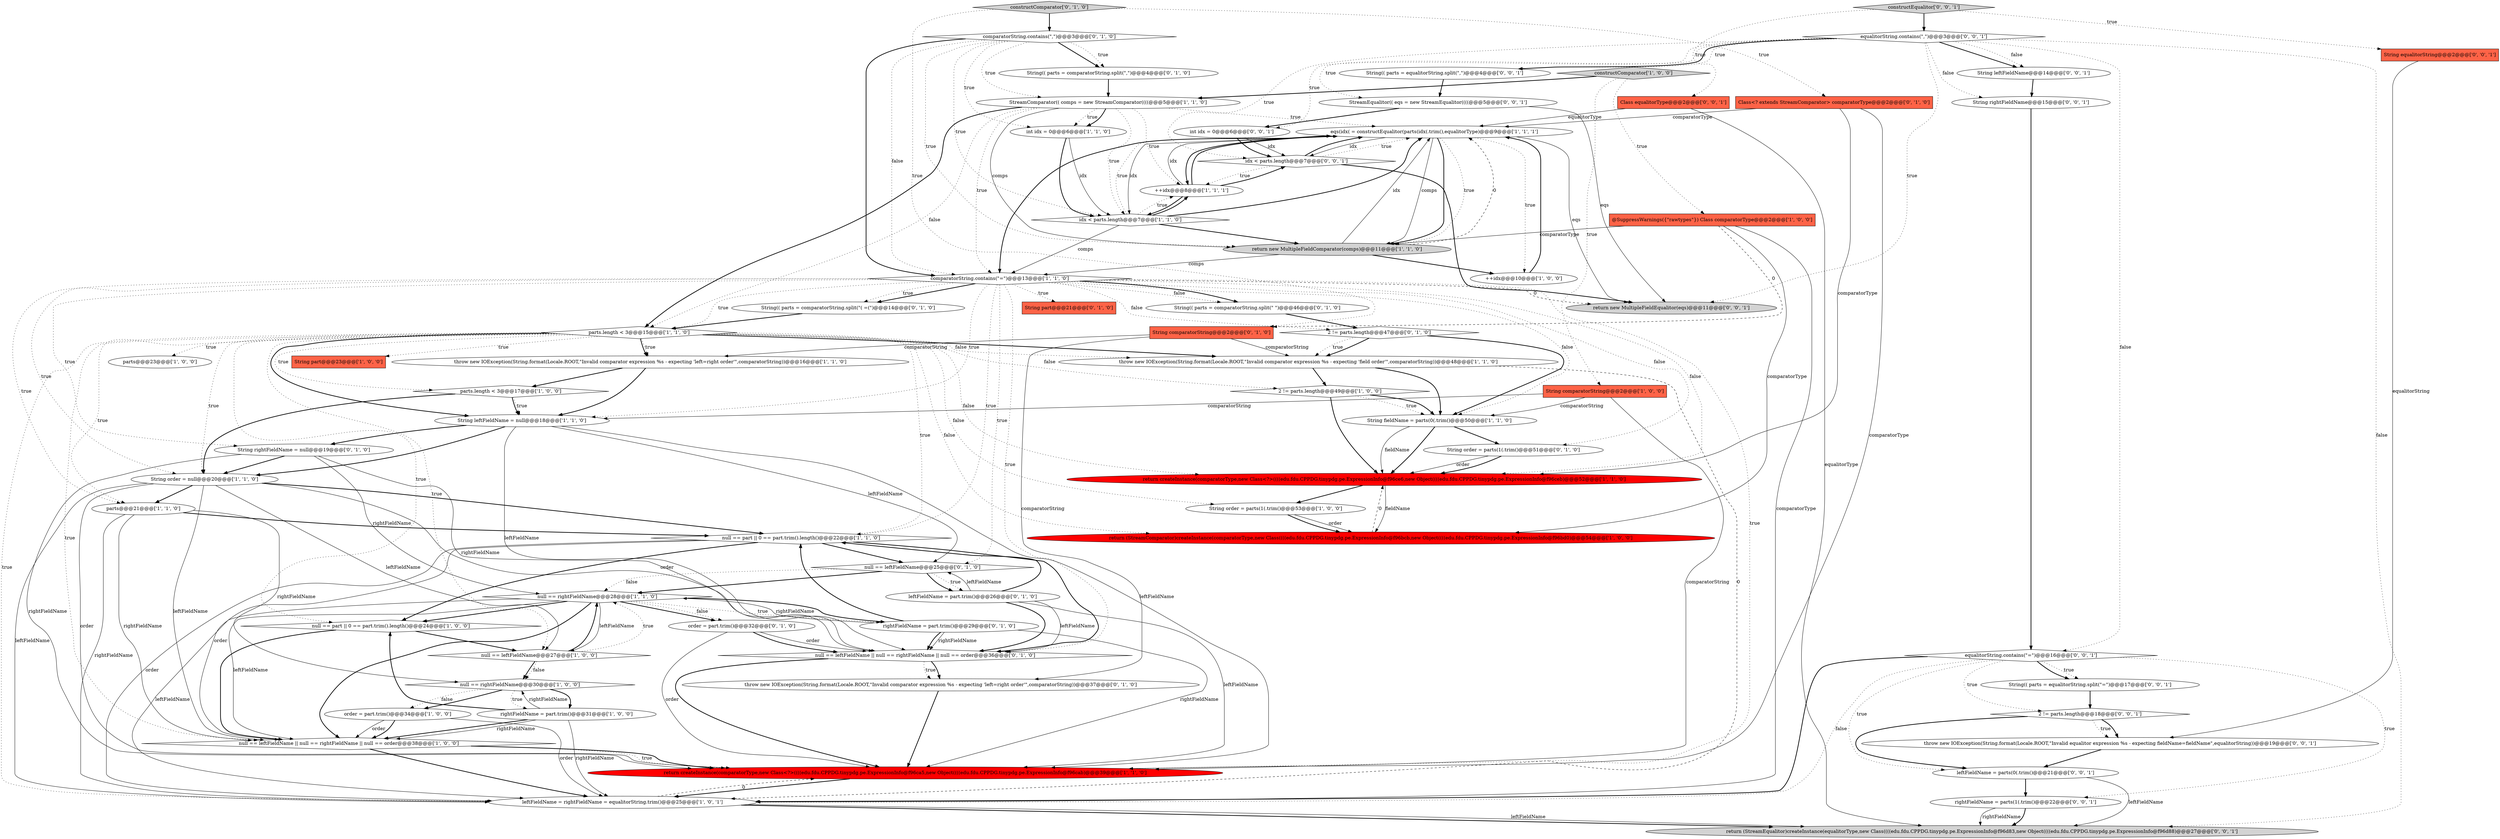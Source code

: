 digraph {
18 [style = filled, label = "throw new IOException(String.format(Locale.ROOT,\"Invalid comparator expression %s - expecting 'left=right order'\",comparatorString))@@@16@@@['1', '1', '0']", fillcolor = white, shape = ellipse image = "AAA0AAABBB1BBB"];
24 [style = filled, label = "return (StreamComparator)createInstance(comparatorType,new Class((((edu.fdu.CPPDG.tinypdg.pe.ExpressionInfo@f96bcb,new Object((((edu.fdu.CPPDG.tinypdg.pe.ExpressionInfo@f96bd0)@@@54@@@['1', '0', '0']", fillcolor = red, shape = ellipse image = "AAA1AAABBB1BBB"];
13 [style = filled, label = "String comparatorString@@@2@@@['1', '0', '0']", fillcolor = tomato, shape = box image = "AAA0AAABBB1BBB"];
64 [style = filled, label = "throw new IOException(String.format(Locale.ROOT,\"Invalid equalitor expression %s - expecting fieldName=fieldName\",equalitorString))@@@19@@@['0', '0', '1']", fillcolor = white, shape = ellipse image = "AAA0AAABBB3BBB"];
7 [style = filled, label = "return createInstance(comparatorType,new Class<?>((((edu.fdu.CPPDG.tinypdg.pe.ExpressionInfo@f96ca5,new Object((((edu.fdu.CPPDG.tinypdg.pe.ExpressionInfo@f96cab)@@@39@@@['1', '1', '0']", fillcolor = red, shape = ellipse image = "AAA1AAABBB1BBB"];
6 [style = filled, label = "order = part.trim()@@@34@@@['1', '0', '0']", fillcolor = white, shape = ellipse image = "AAA0AAABBB1BBB"];
36 [style = filled, label = "constructComparator['0', '1', '0']", fillcolor = lightgray, shape = diamond image = "AAA0AAABBB2BBB"];
61 [style = filled, label = "idx < parts.length@@@7@@@['0', '0', '1']", fillcolor = white, shape = diamond image = "AAA0AAABBB3BBB"];
41 [style = filled, label = "String order = parts(1(.trim()@@@51@@@['0', '1', '0']", fillcolor = white, shape = ellipse image = "AAA0AAABBB2BBB"];
25 [style = filled, label = "++idx@@@10@@@['1', '0', '0']", fillcolor = white, shape = ellipse image = "AAA0AAABBB1BBB"];
52 [style = filled, label = "String rightFieldName@@@15@@@['0', '0', '1']", fillcolor = white, shape = ellipse image = "AAA0AAABBB3BBB"];
19 [style = filled, label = "++idx@@@8@@@['1', '1', '1']", fillcolor = white, shape = ellipse image = "AAA0AAABBB1BBB"];
23 [style = filled, label = "return createInstance(comparatorType,new Class<?>((((edu.fdu.CPPDG.tinypdg.pe.ExpressionInfo@f96ce6,new Object((((edu.fdu.CPPDG.tinypdg.pe.ExpressionInfo@f96ceb)@@@52@@@['1', '1', '0']", fillcolor = red, shape = ellipse image = "AAA1AAABBB1BBB"];
27 [style = filled, label = "constructComparator['1', '0', '0']", fillcolor = lightgray, shape = diamond image = "AAA0AAABBB1BBB"];
40 [style = filled, label = "Class<? extends StreamComparator> comparatorType@@@2@@@['0', '1', '0']", fillcolor = tomato, shape = box image = "AAA0AAABBB2BBB"];
51 [style = filled, label = "order = part.trim()@@@32@@@['0', '1', '0']", fillcolor = white, shape = ellipse image = "AAA0AAABBB2BBB"];
3 [style = filled, label = "parts.length < 3@@@15@@@['1', '1', '0']", fillcolor = white, shape = diamond image = "AAA0AAABBB1BBB"];
39 [style = filled, label = "String part@@@21@@@['0', '1', '0']", fillcolor = tomato, shape = box image = "AAA0AAABBB2BBB"];
33 [style = filled, label = "@SuppressWarnings({\"rawtypes\"}) Class comparatorType@@@2@@@['1', '0', '0']", fillcolor = tomato, shape = box image = "AAA1AAABBB1BBB"];
32 [style = filled, label = "String order = parts(1(.trim()@@@53@@@['1', '0', '0']", fillcolor = white, shape = ellipse image = "AAA0AAABBB1BBB"];
35 [style = filled, label = "comparatorString.contains(\",\")@@@3@@@['0', '1', '0']", fillcolor = white, shape = diamond image = "AAA0AAABBB2BBB"];
9 [style = filled, label = "null == rightFieldName@@@30@@@['1', '0', '0']", fillcolor = white, shape = diamond image = "AAA0AAABBB1BBB"];
12 [style = filled, label = "leftFieldName = rightFieldName = equalitorString.trim()@@@25@@@['1', '0', '1']", fillcolor = white, shape = ellipse image = "AAA0AAABBB1BBB"];
21 [style = filled, label = "null == rightFieldName@@@28@@@['1', '1', '0']", fillcolor = white, shape = diamond image = "AAA0AAABBB1BBB"];
54 [style = filled, label = "return (StreamEqualitor)createInstance(equalitorType,new Class((((edu.fdu.CPPDG.tinypdg.pe.ExpressionInfo@f96d83,new Object((((edu.fdu.CPPDG.tinypdg.pe.ExpressionInfo@f96d88)@@@27@@@['0', '0', '1']", fillcolor = lightgray, shape = ellipse image = "AAA0AAABBB3BBB"];
60 [style = filled, label = "String(( parts = equalitorString.split(\"=\")@@@17@@@['0', '0', '1']", fillcolor = white, shape = ellipse image = "AAA0AAABBB3BBB"];
14 [style = filled, label = "comparatorString.contains(\"=\")@@@13@@@['1', '1', '0']", fillcolor = white, shape = diamond image = "AAA0AAABBB1BBB"];
49 [style = filled, label = "String comparatorString@@@2@@@['0', '1', '0']", fillcolor = tomato, shape = box image = "AAA1AAABBB2BBB"];
34 [style = filled, label = "null == leftFieldName || null == rightFieldName || null == order@@@38@@@['1', '0', '0']", fillcolor = white, shape = diamond image = "AAA0AAABBB1BBB"];
42 [style = filled, label = "throw new IOException(String.format(Locale.ROOT,\"Invalid comparator expression %s - expecting 'left=right order'\",comparatorString))@@@37@@@['0', '1', '0']", fillcolor = white, shape = ellipse image = "AAA0AAABBB2BBB"];
2 [style = filled, label = "parts.length < 3@@@17@@@['1', '0', '0']", fillcolor = white, shape = diamond image = "AAA0AAABBB1BBB"];
4 [style = filled, label = "parts@@@23@@@['1', '0', '0']", fillcolor = white, shape = ellipse image = "AAA0AAABBB1BBB"];
69 [style = filled, label = "String leftFieldName@@@14@@@['0', '0', '1']", fillcolor = white, shape = ellipse image = "AAA0AAABBB3BBB"];
58 [style = filled, label = "constructEqualitor['0', '0', '1']", fillcolor = lightgray, shape = diamond image = "AAA0AAABBB3BBB"];
68 [style = filled, label = "String equalitorString@@@2@@@['0', '0', '1']", fillcolor = tomato, shape = box image = "AAA0AAABBB3BBB"];
31 [style = filled, label = "return new MultipleFieldComparator(comps)@@@11@@@['1', '1', '0']", fillcolor = lightgray, shape = ellipse image = "AAA0AAABBB1BBB"];
10 [style = filled, label = "throw new IOException(String.format(Locale.ROOT,\"Invalid comparator expression %s - expecting 'field order'\",comparatorString))@@@48@@@['1', '1', '0']", fillcolor = white, shape = ellipse image = "AAA0AAABBB1BBB"];
50 [style = filled, label = "null == leftFieldName@@@25@@@['0', '1', '0']", fillcolor = white, shape = diamond image = "AAA0AAABBB2BBB"];
67 [style = filled, label = "Class equalitorType@@@2@@@['0', '0', '1']", fillcolor = tomato, shape = box image = "AAA0AAABBB3BBB"];
62 [style = filled, label = "String(( parts = equalitorString.split(\",\")@@@4@@@['0', '0', '1']", fillcolor = white, shape = ellipse image = "AAA0AAABBB3BBB"];
26 [style = filled, label = "2 != parts.length@@@49@@@['1', '0', '0']", fillcolor = white, shape = diamond image = "AAA0AAABBB1BBB"];
0 [style = filled, label = "String order = null@@@20@@@['1', '1', '0']", fillcolor = white, shape = ellipse image = "AAA0AAABBB1BBB"];
53 [style = filled, label = "2 != parts.length@@@18@@@['0', '0', '1']", fillcolor = white, shape = diamond image = "AAA0AAABBB3BBB"];
46 [style = filled, label = "2 != parts.length@@@47@@@['0', '1', '0']", fillcolor = white, shape = diamond image = "AAA0AAABBB2BBB"];
37 [style = filled, label = "null == leftFieldName || null == rightFieldName || null == order@@@36@@@['0', '1', '0']", fillcolor = white, shape = diamond image = "AAA0AAABBB2BBB"];
38 [style = filled, label = "String(( parts = comparatorString.split(\",\")@@@4@@@['0', '1', '0']", fillcolor = white, shape = ellipse image = "AAA0AAABBB2BBB"];
55 [style = filled, label = "rightFieldName = parts(1(.trim()@@@22@@@['0', '0', '1']", fillcolor = white, shape = ellipse image = "AAA0AAABBB3BBB"];
65 [style = filled, label = "equalitorString.contains(\",\")@@@3@@@['0', '0', '1']", fillcolor = white, shape = diamond image = "AAA0AAABBB3BBB"];
66 [style = filled, label = "StreamEqualitor(( eqs = new StreamEqualitor((((@@@5@@@['0', '0', '1']", fillcolor = white, shape = ellipse image = "AAA0AAABBB3BBB"];
11 [style = filled, label = "idx < parts.length@@@7@@@['1', '1', '0']", fillcolor = white, shape = diamond image = "AAA0AAABBB1BBB"];
15 [style = filled, label = "String leftFieldName = null@@@18@@@['1', '1', '0']", fillcolor = white, shape = ellipse image = "AAA0AAABBB1BBB"];
5 [style = filled, label = "null == part || 0 == part.trim().length()@@@22@@@['1', '1', '0']", fillcolor = white, shape = diamond image = "AAA0AAABBB1BBB"];
44 [style = filled, label = "rightFieldName = part.trim()@@@29@@@['0', '1', '0']", fillcolor = white, shape = ellipse image = "AAA0AAABBB2BBB"];
56 [style = filled, label = "equalitorString.contains(\"=\")@@@16@@@['0', '0', '1']", fillcolor = white, shape = diamond image = "AAA0AAABBB3BBB"];
30 [style = filled, label = "StreamComparator(( comps = new StreamComparator((((@@@5@@@['1', '1', '0']", fillcolor = white, shape = ellipse image = "AAA0AAABBB1BBB"];
20 [style = filled, label = "String part@@@23@@@['1', '0', '0']", fillcolor = tomato, shape = box image = "AAA0AAABBB1BBB"];
29 [style = filled, label = "eqs(idx( = constructEqualitor(parts(idx(.trim(),equalitorType)@@@9@@@['1', '1', '1']", fillcolor = white, shape = ellipse image = "AAA0AAABBB1BBB"];
16 [style = filled, label = "parts@@@21@@@['1', '1', '0']", fillcolor = white, shape = ellipse image = "AAA0AAABBB1BBB"];
8 [style = filled, label = "rightFieldName = part.trim()@@@31@@@['1', '0', '0']", fillcolor = white, shape = ellipse image = "AAA0AAABBB1BBB"];
47 [style = filled, label = "String rightFieldName = null@@@19@@@['0', '1', '0']", fillcolor = white, shape = ellipse image = "AAA0AAABBB2BBB"];
1 [style = filled, label = "int idx = 0@@@6@@@['1', '1', '0']", fillcolor = white, shape = ellipse image = "AAA0AAABBB1BBB"];
45 [style = filled, label = "String(( parts = comparatorString.split(\" \")@@@46@@@['0', '1', '0']", fillcolor = white, shape = ellipse image = "AAA0AAABBB2BBB"];
57 [style = filled, label = "leftFieldName = parts(0(.trim()@@@21@@@['0', '0', '1']", fillcolor = white, shape = ellipse image = "AAA0AAABBB3BBB"];
63 [style = filled, label = "return new MultipleFieldEqualitor(eqs)@@@11@@@['0', '0', '1']", fillcolor = lightgray, shape = ellipse image = "AAA0AAABBB3BBB"];
48 [style = filled, label = "String(( parts = comparatorString.split(\"( =(\")@@@14@@@['0', '1', '0']", fillcolor = white, shape = ellipse image = "AAA0AAABBB2BBB"];
28 [style = filled, label = "null == part || 0 == part.trim().length()@@@24@@@['1', '0', '0']", fillcolor = white, shape = diamond image = "AAA0AAABBB1BBB"];
43 [style = filled, label = "leftFieldName = part.trim()@@@26@@@['0', '1', '0']", fillcolor = white, shape = ellipse image = "AAA0AAABBB2BBB"];
59 [style = filled, label = "int idx = 0@@@6@@@['0', '0', '1']", fillcolor = white, shape = ellipse image = "AAA0AAABBB3BBB"];
17 [style = filled, label = "null == leftFieldName@@@27@@@['1', '0', '0']", fillcolor = white, shape = diamond image = "AAA0AAABBB1BBB"];
22 [style = filled, label = "String fieldName = parts(0(.trim()@@@50@@@['1', '1', '0']", fillcolor = white, shape = ellipse image = "AAA0AAABBB1BBB"];
48->3 [style = bold, label=""];
49->10 [style = solid, label="comparatorString"];
21->51 [style = bold, label=""];
14->0 [style = dotted, label="true"];
15->37 [style = solid, label="leftFieldName"];
68->64 [style = solid, label="equalitorString"];
27->33 [style = dotted, label="true"];
17->9 [style = bold, label=""];
0->17 [style = solid, label="leftFieldName"];
65->62 [style = bold, label=""];
2->15 [style = dotted, label="true"];
60->53 [style = bold, label=""];
11->29 [style = bold, label=""];
0->37 [style = solid, label="order"];
19->11 [style = bold, label=""];
3->26 [style = dotted, label="false"];
51->37 [style = solid, label="order"];
56->12 [style = bold, label=""];
26->22 [style = dotted, label="true"];
25->29 [style = bold, label=""];
5->28 [style = bold, label=""];
5->34 [style = solid, label="order"];
33->49 [style = dashed, label="0"];
22->23 [style = solid, label="fieldName"];
59->61 [style = bold, label=""];
3->34 [style = dotted, label="true"];
21->12 [style = solid, label="leftFieldName"];
21->28 [style = bold, label=""];
15->7 [style = solid, label="leftFieldName"];
65->62 [style = dotted, label="true"];
9->6 [style = bold, label=""];
3->18 [style = bold, label=""];
26->22 [style = bold, label=""];
24->23 [style = dashed, label="0"];
35->1 [style = dotted, label="true"];
14->47 [style = dotted, label="true"];
33->24 [style = solid, label="comparatorType"];
38->30 [style = bold, label=""];
55->54 [style = solid, label="rightFieldName"];
40->7 [style = solid, label="comparatorType"];
15->0 [style = bold, label=""];
14->39 [style = dotted, label="true"];
40->29 [style = solid, label="comparatorType"];
14->7 [style = dotted, label="true"];
8->12 [style = solid, label="rightFieldName"];
3->0 [style = dotted, label="true"];
29->14 [style = bold, label=""];
14->3 [style = dotted, label="true"];
2->15 [style = bold, label=""];
65->69 [style = bold, label=""];
61->29 [style = dotted, label="true"];
19->61 [style = bold, label=""];
65->66 [style = dotted, label="true"];
35->38 [style = bold, label=""];
47->0 [style = bold, label=""];
33->31 [style = solid, label="comparatorType"];
0->12 [style = solid, label="leftFieldName"];
12->54 [style = bold, label=""];
17->21 [style = bold, label=""];
14->48 [style = bold, label=""];
5->37 [style = bold, label=""];
67->29 [style = solid, label="equalitorType"];
3->32 [style = dotted, label="false"];
65->54 [style = dotted, label="false"];
12->54 [style = solid, label="leftFieldName"];
47->37 [style = solid, label="rightFieldName"];
8->34 [style = bold, label=""];
8->28 [style = bold, label=""];
21->44 [style = bold, label=""];
43->7 [style = solid, label="leftFieldName"];
13->7 [style = solid, label="comparatorString"];
51->7 [style = solid, label="order"];
50->43 [style = bold, label=""];
19->29 [style = solid, label="idx"];
13->15 [style = solid, label="comparatorString"];
57->55 [style = bold, label=""];
27->30 [style = bold, label=""];
14->63 [style = dashed, label="0"];
44->37 [style = solid, label="rightFieldName"];
14->46 [style = dotted, label="false"];
18->15 [style = bold, label=""];
22->41 [style = bold, label=""];
30->19 [style = dotted, label="true"];
29->31 [style = solid, label="comps"];
35->38 [style = dotted, label="true"];
50->21 [style = dotted, label="false"];
53->64 [style = dotted, label="true"];
50->43 [style = dotted, label="true"];
10->26 [style = bold, label=""];
46->10 [style = dotted, label="true"];
34->7 [style = dotted, label="true"];
36->40 [style = dotted, label="true"];
13->22 [style = solid, label="comparatorString"];
30->3 [style = dotted, label="false"];
9->8 [style = bold, label=""];
22->23 [style = bold, label=""];
35->30 [style = dotted, label="true"];
1->11 [style = bold, label=""];
6->34 [style = solid, label="order"];
9->8 [style = dotted, label="true"];
16->9 [style = solid, label="rightFieldName"];
30->29 [style = dotted, label="true"];
47->21 [style = solid, label="rightFieldName"];
3->10 [style = bold, label=""];
3->5 [style = dotted, label="true"];
1->11 [style = solid, label="idx"];
14->37 [style = dotted, label="true"];
65->56 [style = dotted, label="false"];
3->18 [style = dotted, label="true"];
17->9 [style = dotted, label="false"];
14->41 [style = dotted, label="false"];
16->34 [style = solid, label="rightFieldName"];
14->48 [style = dotted, label="true"];
11->14 [style = solid, label="comps"];
29->61 [style = solid, label="idx"];
3->17 [style = dotted, label="true"];
11->19 [style = dotted, label="true"];
44->37 [style = bold, label=""];
42->7 [style = bold, label=""];
45->46 [style = bold, label=""];
15->47 [style = bold, label=""];
36->35 [style = bold, label=""];
43->37 [style = solid, label="leftFieldName"];
17->21 [style = dotted, label="true"];
21->34 [style = solid, label="leftFieldName"];
61->29 [style = bold, label=""];
61->63 [style = bold, label=""];
53->64 [style = bold, label=""];
64->57 [style = bold, label=""];
49->18 [style = solid, label="comparatorString"];
56->55 [style = dotted, label="true"];
0->16 [style = bold, label=""];
58->68 [style = dotted, label="true"];
31->25 [style = bold, label=""];
65->59 [style = dotted, label="true"];
6->34 [style = bold, label=""];
35->14 [style = dotted, label="false"];
29->11 [style = solid, label="idx"];
31->14 [style = solid, label="comps"];
41->23 [style = solid, label="order"];
19->29 [style = bold, label=""];
14->22 [style = dotted, label="false"];
56->60 [style = bold, label=""];
11->29 [style = dotted, label="true"];
21->34 [style = bold, label=""];
5->12 [style = solid, label="order"];
46->10 [style = bold, label=""];
23->32 [style = bold, label=""];
58->67 [style = dotted, label="true"];
27->13 [style = dotted, label="true"];
62->66 [style = bold, label=""];
56->60 [style = dotted, label="true"];
35->31 [style = dotted, label="true"];
35->14 [style = bold, label=""];
14->23 [style = dotted, label="false"];
37->7 [style = bold, label=""];
30->14 [style = dotted, label="true"];
36->49 [style = dotted, label="true"];
14->16 [style = dotted, label="true"];
11->31 [style = bold, label=""];
3->10 [style = dotted, label="false"];
2->0 [style = bold, label=""];
51->37 [style = bold, label=""];
21->17 [style = solid, label="leftFieldName"];
14->5 [style = dotted, label="true"];
29->19 [style = bold, label=""];
30->3 [style = bold, label=""];
43->5 [style = bold, label=""];
29->63 [style = solid, label="eqs"];
44->7 [style = solid, label="rightFieldName"];
9->6 [style = dotted, label="false"];
8->34 [style = solid, label="rightFieldName"];
56->57 [style = dotted, label="true"];
16->5 [style = bold, label=""];
28->17 [style = bold, label=""];
31->29 [style = dashed, label="0"];
30->31 [style = solid, label="comps"];
65->61 [style = dotted, label="true"];
37->42 [style = dotted, label="true"];
30->11 [style = dotted, label="true"];
44->5 [style = bold, label=""];
6->12 [style = solid, label="order"];
58->65 [style = bold, label=""];
37->42 [style = bold, label=""];
29->25 [style = dotted, label="true"];
0->5 [style = bold, label=""];
46->22 [style = bold, label=""];
3->28 [style = dotted, label="true"];
49->42 [style = solid, label="comparatorString"];
21->51 [style = dotted, label="false"];
10->22 [style = bold, label=""];
43->50 [style = solid, label="leftFieldName"];
8->9 [style = solid, label="rightFieldName"];
30->1 [style = dotted, label="true"];
30->1 [style = bold, label=""];
28->34 [style = bold, label=""];
14->50 [style = dotted, label="true"];
14->45 [style = dotted, label="false"];
56->12 [style = dotted, label="false"];
7->12 [style = bold, label=""];
53->57 [style = bold, label=""];
61->19 [style = dotted, label="true"];
57->54 [style = solid, label="leftFieldName"];
29->31 [style = bold, label=""];
10->12 [style = dashed, label="0"];
44->21 [style = solid, label="rightFieldName"];
3->4 [style = dotted, label="true"];
34->7 [style = bold, label=""];
52->56 [style = bold, label=""];
3->15 [style = bold, label=""];
43->37 [style = bold, label=""];
11->19 [style = bold, label=""];
18->2 [style = bold, label=""];
34->12 [style = bold, label=""];
14->45 [style = bold, label=""];
35->11 [style = dotted, label="true"];
15->50 [style = solid, label="leftFieldName"];
65->52 [style = dotted, label="false"];
40->23 [style = solid, label="comparatorType"];
16->12 [style = solid, label="rightFieldName"];
59->61 [style = solid, label="idx"];
14->15 [style = dotted, label="true"];
31->29 [style = solid, label="idx"];
0->7 [style = solid, label="order"];
21->44 [style = dotted, label="true"];
32->24 [style = solid, label="order"];
3->12 [style = dotted, label="true"];
66->63 [style = solid, label="eqs"];
65->69 [style = dotted, label="false"];
26->23 [style = bold, label=""];
56->53 [style = dotted, label="true"];
23->24 [style = solid, label="fieldName"];
33->12 [style = solid, label="comparatorType"];
67->54 [style = solid, label="equalitorType"];
3->23 [style = dotted, label="false"];
12->7 [style = dashed, label="0"];
69->52 [style = bold, label=""];
55->54 [style = bold, label=""];
5->50 [style = bold, label=""];
0->34 [style = solid, label="leftFieldName"];
3->24 [style = dotted, label="false"];
47->7 [style = solid, label="rightFieldName"];
65->63 [style = dotted, label="true"];
32->24 [style = bold, label=""];
50->21 [style = bold, label=""];
41->23 [style = bold, label=""];
66->59 [style = bold, label=""];
3->16 [style = dotted, label="true"];
3->2 [style = dotted, label="true"];
3->20 [style = dotted, label="true"];
29->31 [style = dotted, label="true"];
}
